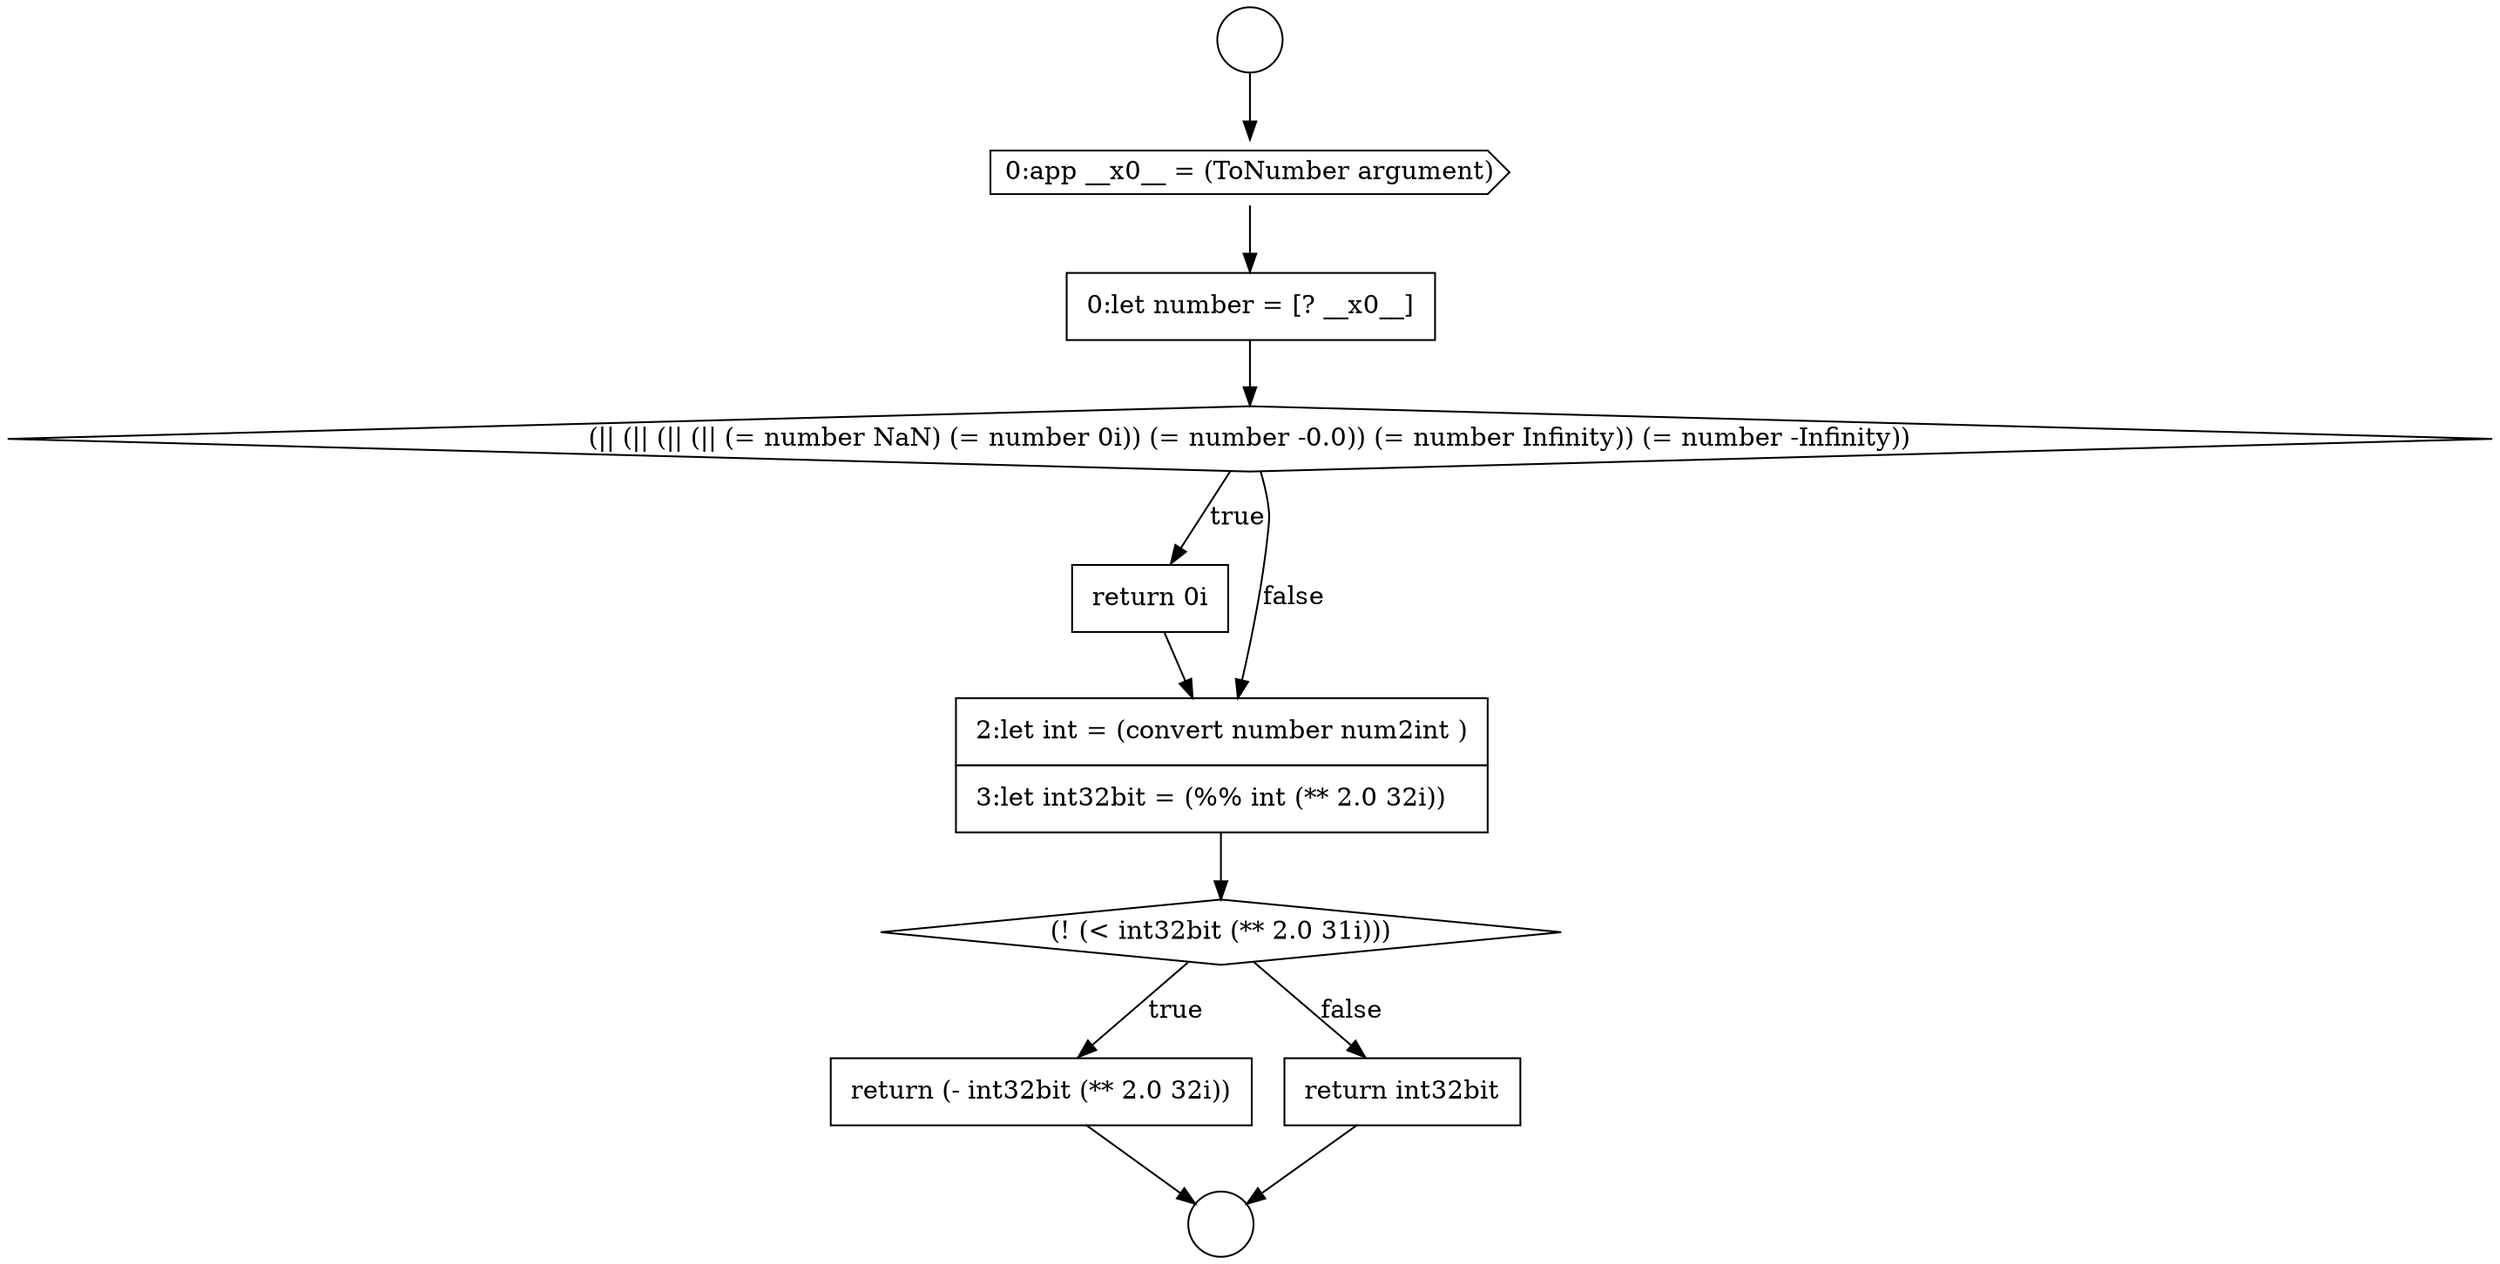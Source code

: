 digraph {
  node344 [shape=circle label=" " color="black" fillcolor="white" style=filled]
  node349 [shape=none, margin=0, label=<<font color="black">
    <table border="0" cellborder="1" cellspacing="0" cellpadding="10">
      <tr><td align="left">return 0i</td></tr>
    </table>
  </font>> color="black" fillcolor="white" style=filled]
  node350 [shape=none, margin=0, label=<<font color="black">
    <table border="0" cellborder="1" cellspacing="0" cellpadding="10">
      <tr><td align="left">2:let int = (convert number num2int )</td></tr>
      <tr><td align="left">3:let int32bit = (%% int (** 2.0 32i))</td></tr>
    </table>
  </font>> color="black" fillcolor="white" style=filled]
  node345 [shape=circle label=" " color="black" fillcolor="white" style=filled]
  node351 [shape=diamond, label=<<font color="black">(! (&lt; int32bit (** 2.0 31i)))</font>> color="black" fillcolor="white" style=filled]
  node346 [shape=cds, label=<<font color="black">0:app __x0__ = (ToNumber argument)</font>> color="black" fillcolor="white" style=filled]
  node347 [shape=none, margin=0, label=<<font color="black">
    <table border="0" cellborder="1" cellspacing="0" cellpadding="10">
      <tr><td align="left">0:let number = [? __x0__]</td></tr>
    </table>
  </font>> color="black" fillcolor="white" style=filled]
  node352 [shape=none, margin=0, label=<<font color="black">
    <table border="0" cellborder="1" cellspacing="0" cellpadding="10">
      <tr><td align="left">return (- int32bit (** 2.0 32i))</td></tr>
    </table>
  </font>> color="black" fillcolor="white" style=filled]
  node348 [shape=diamond, label=<<font color="black">(|| (|| (|| (|| (= number NaN) (= number 0i)) (= number -0.0)) (= number Infinity)) (= number -Infinity))</font>> color="black" fillcolor="white" style=filled]
  node353 [shape=none, margin=0, label=<<font color="black">
    <table border="0" cellborder="1" cellspacing="0" cellpadding="10">
      <tr><td align="left">return int32bit</td></tr>
    </table>
  </font>> color="black" fillcolor="white" style=filled]
  node347 -> node348 [ color="black"]
  node352 -> node345 [ color="black"]
  node351 -> node352 [label=<<font color="black">true</font>> color="black"]
  node351 -> node353 [label=<<font color="black">false</font>> color="black"]
  node344 -> node346 [ color="black"]
  node350 -> node351 [ color="black"]
  node349 -> node350 [ color="black"]
  node346 -> node347 [ color="black"]
  node353 -> node345 [ color="black"]
  node348 -> node349 [label=<<font color="black">true</font>> color="black"]
  node348 -> node350 [label=<<font color="black">false</font>> color="black"]
}
